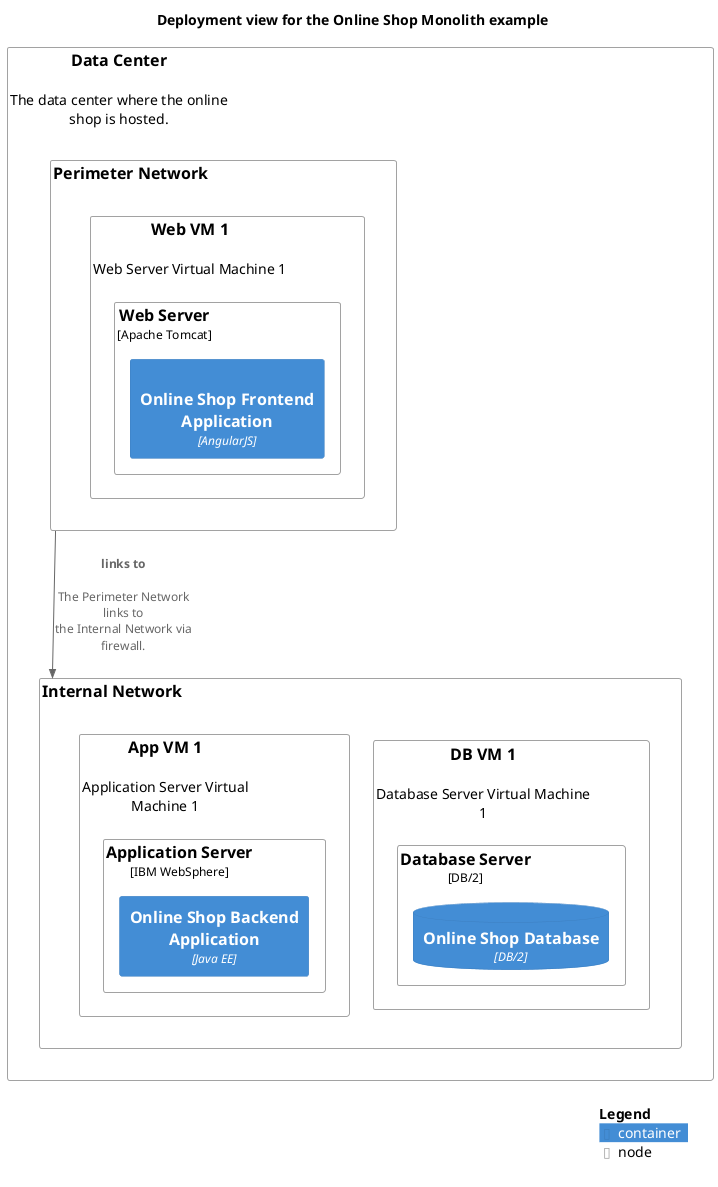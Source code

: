 @startuml deployment-view
!include <C4/C4_Deployment.puml>
!include <awslib14/AWSCommon>
!include <awslib14/AWSC4Integration>
!include <azure/AzureCommon>
!include <azure/AzureC4Integration>
!include <tupadr3/common>







title Deployment view for the Online Shop Monolith example
Node(softwareDevelopment_architecture_example_monolith_dataCenter, "Data Center", $descr="The data center where the online shop is hosted.") {
  Node(softwareDevelopment_architecture_example_monolith_perimeterNetwork, "Perimeter Network") {
    Node(softwareDevelopment_architecture_example_monolith_webVm1, "Web VM 1", $descr="Web Server Virtual Machine 1") {
      Node(softwareDevelopment_architecture_example_monolith_webServer, "Web Server", $type="Apache Tomcat") {
        Container(softwareDevelopment_architecture_example_monolith_onlineShopFrontend, "Online Shop Frontend Application", $techn="AngularJS", $sprite="angularjs")
      }
    }
  }
  Node(softwareDevelopment_architecture_example_monolith_internalNetwork, "Internal Network") {
    Node(softwareDevelopment_architecture_example_monolith_dbVm1, "DB VM 1", $descr="Database Server Virtual Machine 1") {
      Node(softwareDevelopment_architecture_example_monolith_dbServer, "Database Server", $type="DB/2") {
        ContainerDb(softwareDevelopment_architecture_example_monolith_onlineShopDb, "Online Shop Database", $techn="DB/2")
      }
    }
    Node(softwareDevelopment_architecture_example_monolith_appVm1, "App VM 1", $descr="Application Server Virtual Machine 1") {
      Node(softwareDevelopment_architecture_example_monolith_applicationServer, "Application Server", $type="IBM WebSphere") {
        Container(softwareDevelopment_architecture_example_monolith_onlineShopBackend, "Online Shop Backend Application", $techn="Java EE")
      }
    }
  }
}
Rel(softwareDevelopment_architecture_example_monolith_perimeterNetwork, softwareDevelopment_architecture_example_monolith_internalNetwork, "links to", $descr="The Perimeter Network links to the Internal Network via firewall.")
SHOW_LEGEND()
@enduml
